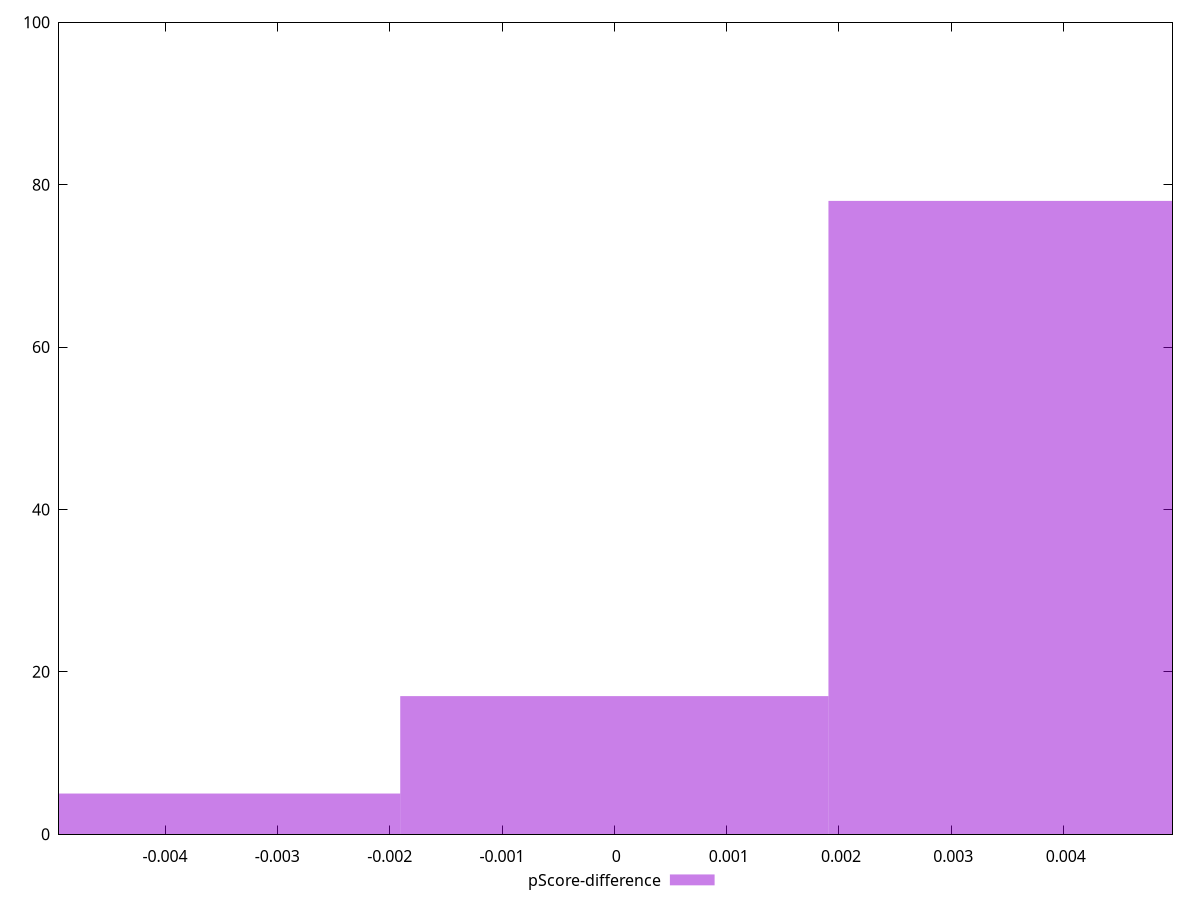 reset

$pScoreDifference <<EOF
0 17
0.003812243870603259 78
-0.003812243870603259 5
EOF

set key outside below
set boxwidth 0.003812243870603259
set xrange [-0.0049439642509031545:0.004969086127550981]
set yrange [0:100]
set trange [0:100]
set style fill transparent solid 0.5 noborder
set terminal svg size 640, 490 enhanced background rgb 'white'
set output "reports/report_00033_2021-03-01T14-23-16.841Z/first-cpu-idle/samples/astro/pScore-difference/histogram.svg"

plot $pScoreDifference title "pScore-difference" with boxes

reset
